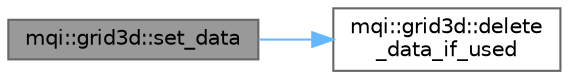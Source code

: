 digraph "mqi::grid3d::set_data"
{
 // LATEX_PDF_SIZE
  bgcolor="transparent";
  edge [fontname=Helvetica,fontsize=10,labelfontname=Helvetica,labelfontsize=10];
  node [fontname=Helvetica,fontsize=10,shape=box,height=0.2,width=0.4];
  rankdir="LR";
  Node1 [id="Node000001",label="mqi::grid3d::set_data",height=0.2,width=0.4,color="gray40", fillcolor="grey60", style="filled", fontcolor="black",tooltip="Sets the grid's data from an externally managed data source."];
  Node1 -> Node2 [id="edge1_Node000001_Node000002",color="steelblue1",style="solid",tooltip=" "];
  Node2 [id="Node000002",label="mqi::grid3d::delete\l_data_if_used",height=0.2,width=0.4,color="grey40", fillcolor="white", style="filled",URL="$classmqi_1_1grid3d.html#a7abab5bbc64b3e40f63976d4079a279e",tooltip="Deletes the internal data array if it has been allocated."];
}
